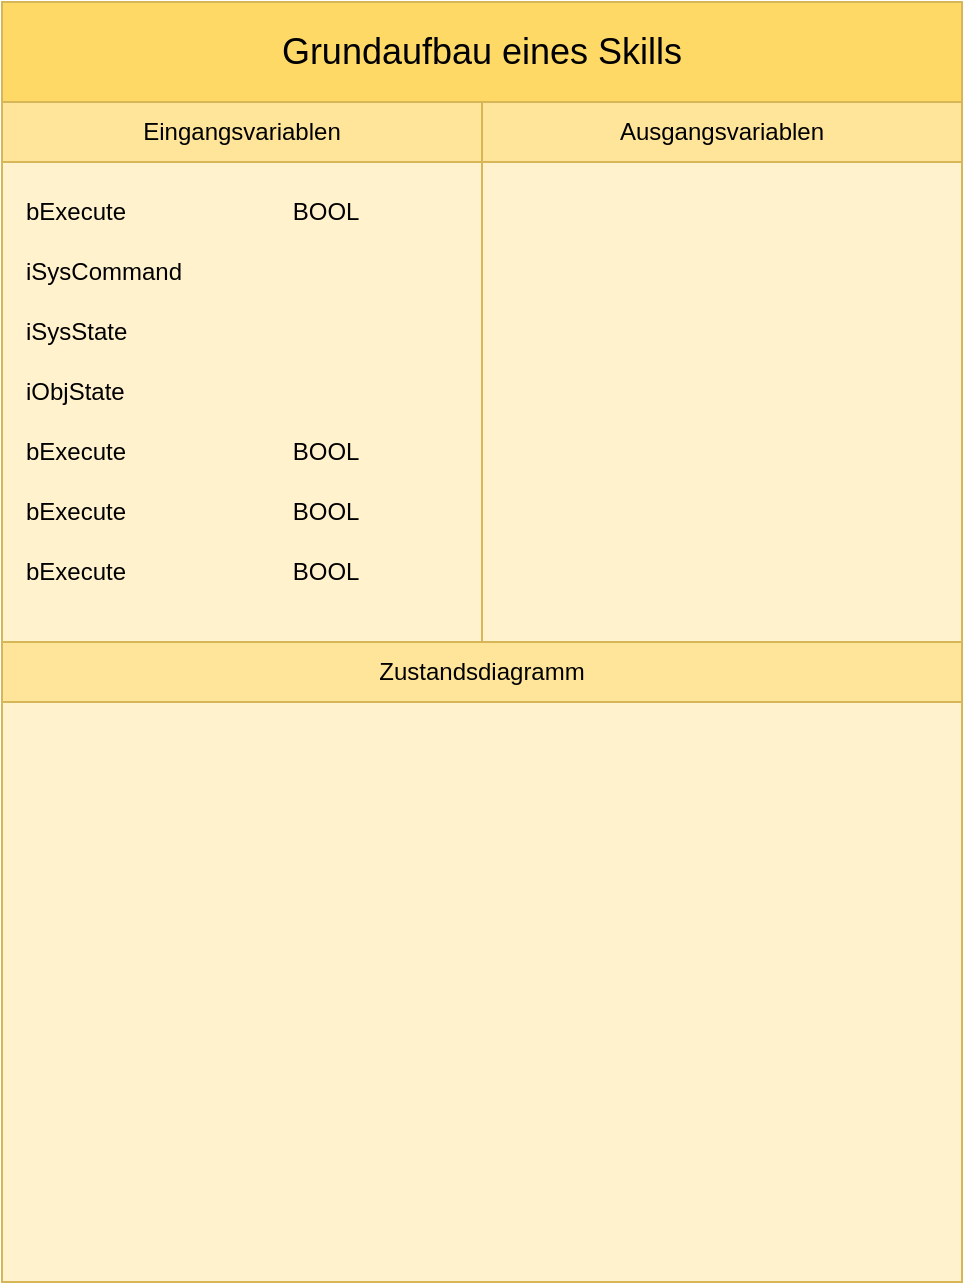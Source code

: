<mxfile version="24.8.4">
  <diagram name="Seite-1" id="VmIDn_xGUgvJc_xkMX5D">
    <mxGraphModel dx="2954" dy="1132" grid="1" gridSize="10" guides="1" tooltips="1" connect="1" arrows="1" fold="1" page="1" pageScale="1" pageWidth="827" pageHeight="1169" math="0" shadow="0">
      <root>
        <mxCell id="0" />
        <mxCell id="1" parent="0" />
        <mxCell id="KaKPH50YdmmbWOcwZBl8-1" value="" style="rounded=0;whiteSpace=wrap;html=1;fillColor=#fff2cc;strokeColor=#d6b656;" vertex="1" parent="1">
          <mxGeometry x="200" y="160" width="480" height="320" as="geometry" />
        </mxCell>
        <mxCell id="KaKPH50YdmmbWOcwZBl8-2" value="Grundaufbau eines Skills" style="rounded=0;whiteSpace=wrap;html=1;fillColor=#FFD966;strokeColor=#d6b656;fontStyle=0;fontSize=18;" vertex="1" parent="1">
          <mxGeometry x="200" y="160" width="480" height="50" as="geometry" />
        </mxCell>
        <mxCell id="KaKPH50YdmmbWOcwZBl8-3" value="" style="rounded=0;whiteSpace=wrap;html=1;fillColor=#fff2cc;strokeColor=#d6b656;" vertex="1" parent="1">
          <mxGeometry x="200" y="480" width="480" height="320" as="geometry" />
        </mxCell>
        <mxCell id="KaKPH50YdmmbWOcwZBl8-4" value="" style="rounded=0;whiteSpace=wrap;html=1;fillColor=#fff2cc;strokeColor=#d6b656;" vertex="1" parent="1">
          <mxGeometry x="200" y="210" width="240" height="270" as="geometry" />
        </mxCell>
        <mxCell id="KaKPH50YdmmbWOcwZBl8-8" value="Eingangsvariablen" style="rounded=0;whiteSpace=wrap;html=1;fillColor=#FFE599;strokeColor=#d6b656;" vertex="1" parent="1">
          <mxGeometry x="200" y="210" width="240" height="30" as="geometry" />
        </mxCell>
        <mxCell id="KaKPH50YdmmbWOcwZBl8-9" value="Ausgangsvariablen" style="rounded=0;whiteSpace=wrap;html=1;fillColor=#FFE599;strokeColor=#d6b656;" vertex="1" parent="1">
          <mxGeometry x="440" y="210" width="240" height="30" as="geometry" />
        </mxCell>
        <mxCell id="KaKPH50YdmmbWOcwZBl8-10" value="Zustandsdiagramm" style="rounded=0;whiteSpace=wrap;html=1;fillColor=#FFE599;strokeColor=#d6b656;" vertex="1" parent="1">
          <mxGeometry x="200" y="480" width="480" height="30" as="geometry" />
        </mxCell>
        <mxCell id="KaKPH50YdmmbWOcwZBl8-13" value="bExecute&lt;span style=&quot;white-space: pre;&quot;&gt;&#x9;&lt;/span&gt;&lt;span style=&quot;white-space: pre;&quot;&gt;&#x9;&lt;/span&gt;&lt;span style=&quot;white-space: pre;&quot;&gt;&#x9;&lt;/span&gt;&lt;span style=&quot;white-space: pre;&quot;&gt;&#x9;&lt;/span&gt;BOOL" style="text;html=1;align=left;verticalAlign=middle;whiteSpace=wrap;rounded=0;" vertex="1" parent="1">
          <mxGeometry x="210" y="250" width="220" height="30" as="geometry" />
        </mxCell>
        <mxCell id="KaKPH50YdmmbWOcwZBl8-14" value="iSysCommand" style="text;html=1;align=left;verticalAlign=middle;whiteSpace=wrap;rounded=0;" vertex="1" parent="1">
          <mxGeometry x="210" y="280" width="220" height="30" as="geometry" />
        </mxCell>
        <mxCell id="KaKPH50YdmmbWOcwZBl8-15" value="iSysState" style="text;html=1;align=left;verticalAlign=middle;whiteSpace=wrap;rounded=0;" vertex="1" parent="1">
          <mxGeometry x="210" y="310" width="220" height="30" as="geometry" />
        </mxCell>
        <mxCell id="KaKPH50YdmmbWOcwZBl8-16" value="iObjState" style="text;html=1;align=left;verticalAlign=middle;whiteSpace=wrap;rounded=0;" vertex="1" parent="1">
          <mxGeometry x="210" y="340" width="220" height="30" as="geometry" />
        </mxCell>
        <mxCell id="KaKPH50YdmmbWOcwZBl8-17" value="bExecute&lt;span style=&quot;white-space: pre;&quot;&gt;&#x9;&lt;/span&gt;&lt;span style=&quot;white-space: pre;&quot;&gt;&#x9;&lt;/span&gt;&lt;span style=&quot;white-space: pre;&quot;&gt;&#x9;&lt;/span&gt;&lt;span style=&quot;white-space: pre;&quot;&gt;&#x9;&lt;/span&gt;BOOL" style="text;html=1;align=left;verticalAlign=middle;whiteSpace=wrap;rounded=0;" vertex="1" parent="1">
          <mxGeometry x="210" y="370" width="220" height="30" as="geometry" />
        </mxCell>
        <mxCell id="KaKPH50YdmmbWOcwZBl8-18" value="bExecute&lt;span style=&quot;white-space: pre;&quot;&gt;&#x9;&lt;/span&gt;&lt;span style=&quot;white-space: pre;&quot;&gt;&#x9;&lt;/span&gt;&lt;span style=&quot;white-space: pre;&quot;&gt;&#x9;&lt;/span&gt;&lt;span style=&quot;white-space: pre;&quot;&gt;&#x9;&lt;/span&gt;BOOL" style="text;html=1;align=left;verticalAlign=middle;whiteSpace=wrap;rounded=0;" vertex="1" parent="1">
          <mxGeometry x="210" y="400" width="220" height="30" as="geometry" />
        </mxCell>
        <mxCell id="KaKPH50YdmmbWOcwZBl8-19" value="bExecute&lt;span style=&quot;white-space: pre;&quot;&gt;&#x9;&lt;/span&gt;&lt;span style=&quot;white-space: pre;&quot;&gt;&#x9;&lt;/span&gt;&lt;span style=&quot;white-space: pre;&quot;&gt;&#x9;&lt;/span&gt;&lt;span style=&quot;white-space: pre;&quot;&gt;&#x9;&lt;/span&gt;BOOL" style="text;html=1;align=left;verticalAlign=middle;whiteSpace=wrap;rounded=0;" vertex="1" parent="1">
          <mxGeometry x="210" y="430" width="220" height="30" as="geometry" />
        </mxCell>
      </root>
    </mxGraphModel>
  </diagram>
</mxfile>
